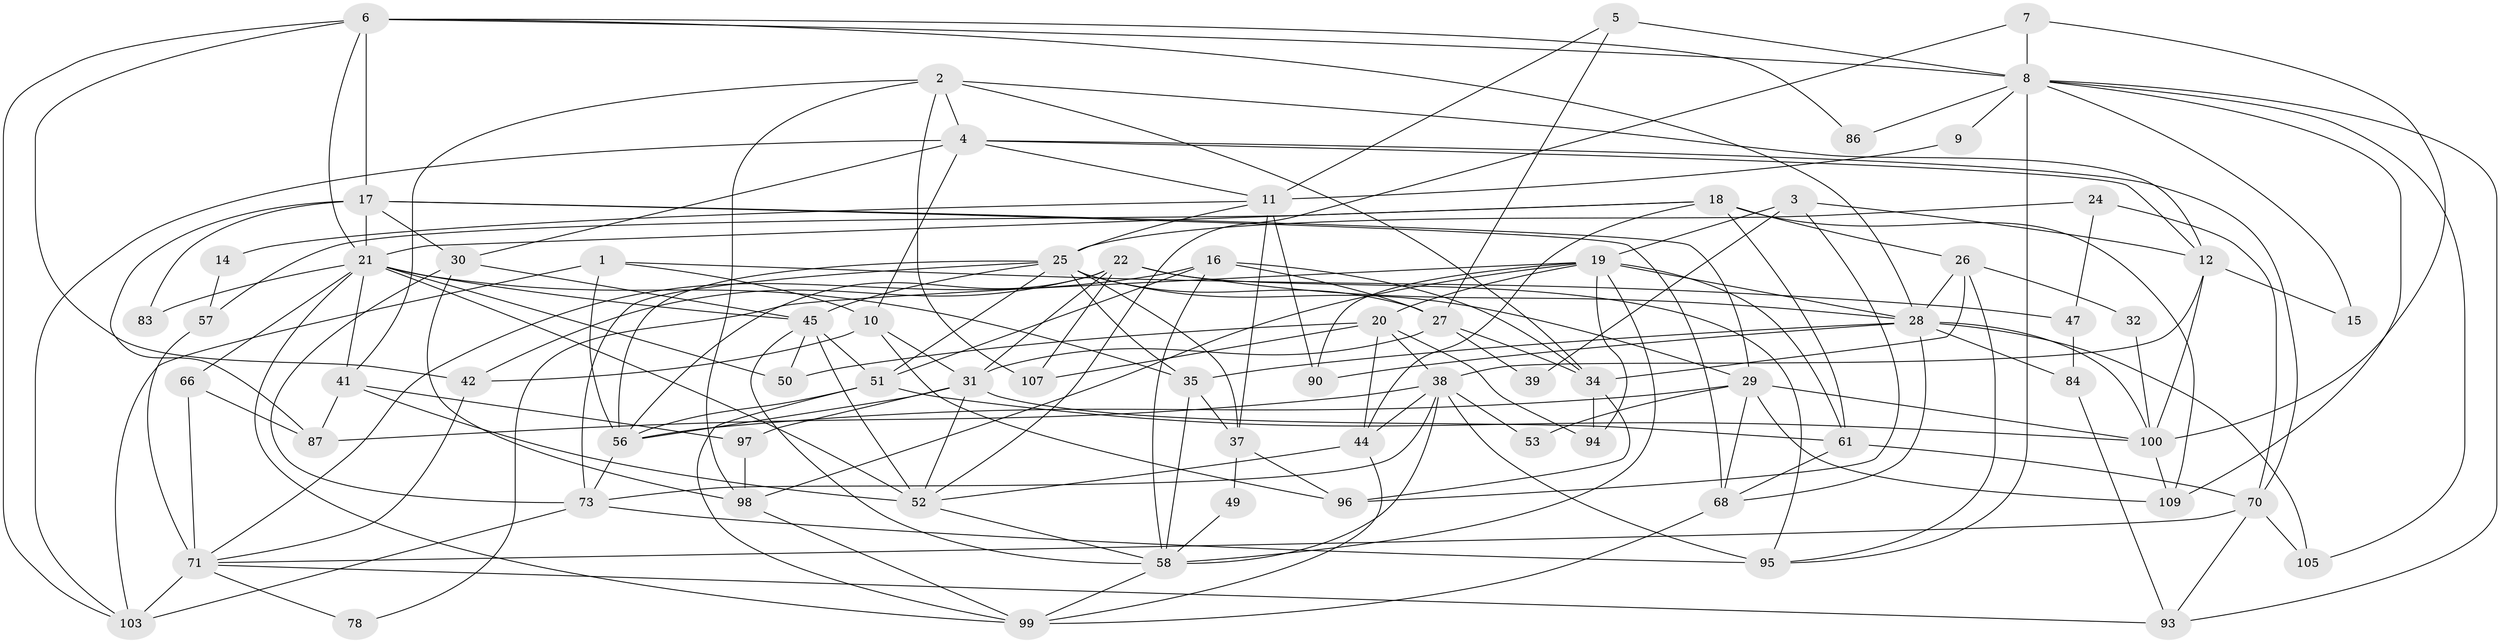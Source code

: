 // original degree distribution, {2: 0.15178571428571427, 6: 0.13392857142857142, 4: 0.24107142857142858, 7: 0.026785714285714284, 3: 0.2767857142857143, 5: 0.15178571428571427, 9: 0.008928571428571428, 8: 0.008928571428571428}
// Generated by graph-tools (version 1.1) at 2025/11/02/27/25 16:11:22]
// undirected, 72 vertices, 181 edges
graph export_dot {
graph [start="1"]
  node [color=gray90,style=filled];
  1 [super="+111"];
  2 [super="+77"];
  3;
  4;
  5;
  6 [super="+13"];
  7;
  8 [super="+75"];
  9;
  10 [super="+67"];
  11 [super="+65"];
  12 [super="+23"];
  14;
  15;
  16 [super="+108"];
  17 [super="+40"];
  18 [super="+48"];
  19 [super="+62"];
  20 [super="+46"];
  21 [super="+104"];
  22 [super="+64"];
  24;
  25 [super="+60"];
  26 [super="+76"];
  27 [super="+43"];
  28 [super="+33"];
  29 [super="+36"];
  30 [super="+91"];
  31 [super="+112"];
  32;
  34 [super="+92"];
  35 [super="+55"];
  37 [super="+59"];
  38 [super="+80"];
  39;
  41 [super="+85"];
  42 [super="+69"];
  44 [super="+63"];
  45 [super="+82"];
  47;
  49;
  50;
  51 [super="+54"];
  52 [super="+89"];
  53;
  56 [super="+72"];
  57;
  58 [super="+81"];
  61;
  66;
  68;
  70 [super="+106"];
  71 [super="+79"];
  73 [super="+74"];
  78;
  83;
  84;
  86;
  87 [super="+88"];
  90;
  93;
  94;
  95;
  96;
  97;
  98 [super="+102"];
  99 [super="+110"];
  100 [super="+101"];
  103;
  105;
  107;
  109;
  1 -- 10;
  1 -- 56;
  1 -- 103;
  1 -- 47;
  2 -- 4;
  2 -- 41;
  2 -- 34;
  2 -- 107;
  2 -- 98;
  2 -- 12;
  3 -- 96;
  3 -- 39;
  3 -- 19;
  3 -- 12;
  4 -- 10;
  4 -- 103;
  4 -- 11;
  4 -- 12;
  4 -- 30;
  4 -- 70;
  5 -- 27;
  5 -- 8;
  5 -- 11;
  6 -- 17;
  6 -- 42;
  6 -- 86;
  6 -- 103;
  6 -- 28;
  6 -- 8;
  6 -- 21;
  7 -- 52;
  7 -- 8;
  7 -- 100;
  8 -- 95;
  8 -- 9;
  8 -- 105;
  8 -- 109;
  8 -- 15;
  8 -- 86;
  8 -- 93;
  9 -- 11;
  10 -- 96;
  10 -- 42;
  10 -- 31;
  11 -- 37;
  11 -- 90;
  11 -- 25;
  11 -- 14;
  12 -- 15;
  12 -- 100;
  12 -- 38;
  14 -- 57;
  16 -- 27;
  16 -- 34;
  16 -- 58;
  16 -- 51;
  16 -- 71;
  17 -- 83;
  17 -- 68;
  17 -- 21;
  17 -- 87;
  17 -- 29;
  17 -- 30;
  18 -- 61;
  18 -- 57;
  18 -- 109;
  18 -- 26;
  18 -- 21;
  18 -- 44;
  19 -- 61;
  19 -- 90;
  19 -- 94 [weight=2];
  19 -- 98;
  19 -- 20;
  19 -- 78;
  19 -- 58;
  19 -- 28;
  20 -- 50;
  20 -- 107;
  20 -- 38;
  20 -- 44;
  20 -- 94;
  21 -- 50;
  21 -- 66;
  21 -- 83;
  21 -- 45;
  21 -- 35;
  21 -- 99;
  21 -- 52;
  21 -- 41;
  22 -- 42;
  22 -- 56;
  22 -- 107;
  22 -- 28 [weight=2];
  22 -- 95;
  22 -- 31;
  24 -- 70;
  24 -- 47;
  24 -- 25;
  25 -- 56;
  25 -- 37;
  25 -- 45;
  25 -- 35;
  25 -- 73;
  25 -- 51;
  25 -- 29;
  25 -- 27;
  26 -- 28;
  26 -- 32;
  26 -- 95;
  26 -- 34;
  27 -- 31;
  27 -- 39;
  27 -- 34;
  28 -- 90;
  28 -- 84;
  28 -- 100;
  28 -- 68;
  28 -- 105;
  28 -- 35;
  29 -- 68;
  29 -- 56;
  29 -- 100;
  29 -- 109;
  29 -- 53;
  30 -- 45;
  30 -- 73;
  30 -- 98;
  31 -- 97;
  31 -- 52;
  31 -- 56;
  31 -- 61;
  32 -- 100;
  34 -- 94;
  34 -- 96;
  35 -- 37;
  35 -- 58;
  37 -- 96;
  37 -- 49;
  38 -- 87;
  38 -- 53;
  38 -- 73;
  38 -- 95;
  38 -- 58;
  38 -- 44;
  41 -- 97;
  41 -- 87;
  41 -- 52;
  42 -- 71;
  44 -- 99;
  44 -- 52;
  45 -- 50;
  45 -- 58;
  45 -- 51;
  45 -- 52;
  47 -- 84;
  49 -- 58;
  51 -- 100;
  51 -- 56;
  51 -- 99;
  52 -- 58;
  56 -- 73;
  57 -- 71;
  58 -- 99;
  61 -- 68;
  61 -- 70;
  66 -- 87;
  66 -- 71;
  68 -- 99;
  70 -- 105;
  70 -- 93;
  70 -- 71;
  71 -- 103;
  71 -- 93;
  71 -- 78;
  73 -- 95;
  73 -- 103;
  84 -- 93;
  97 -- 98;
  98 -- 99;
  100 -- 109;
}
